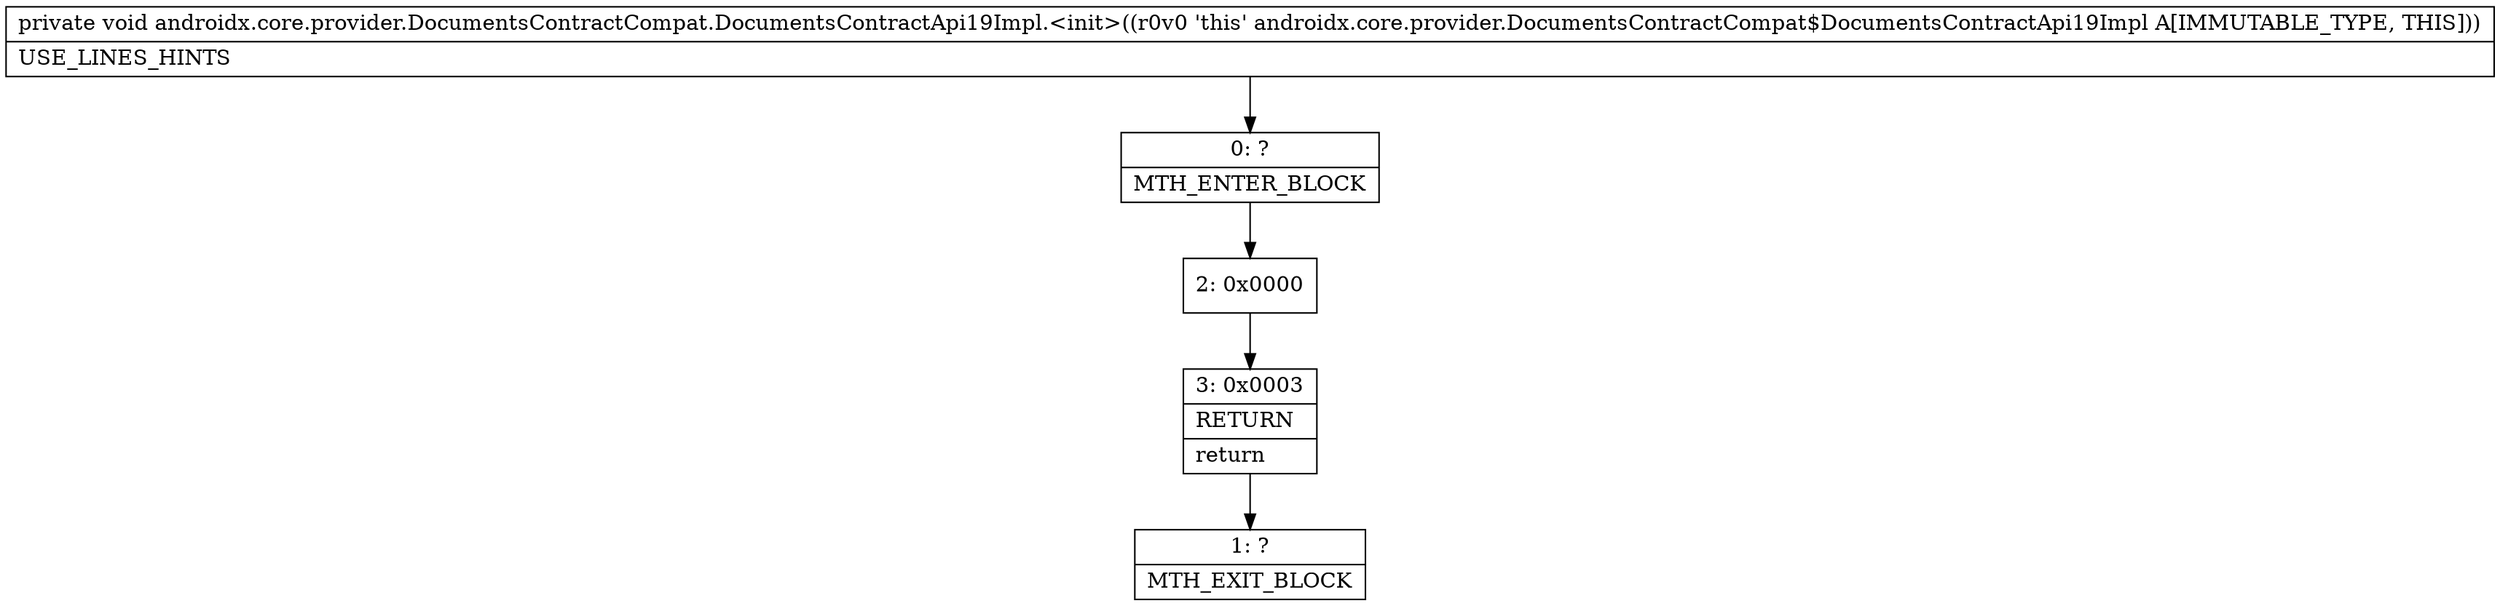 digraph "CFG forandroidx.core.provider.DocumentsContractCompat.DocumentsContractApi19Impl.\<init\>()V" {
Node_0 [shape=record,label="{0\:\ ?|MTH_ENTER_BLOCK\l}"];
Node_2 [shape=record,label="{2\:\ 0x0000}"];
Node_3 [shape=record,label="{3\:\ 0x0003|RETURN\l|return\l}"];
Node_1 [shape=record,label="{1\:\ ?|MTH_EXIT_BLOCK\l}"];
MethodNode[shape=record,label="{private void androidx.core.provider.DocumentsContractCompat.DocumentsContractApi19Impl.\<init\>((r0v0 'this' androidx.core.provider.DocumentsContractCompat$DocumentsContractApi19Impl A[IMMUTABLE_TYPE, THIS]))  | USE_LINES_HINTS\l}"];
MethodNode -> Node_0;Node_0 -> Node_2;
Node_2 -> Node_3;
Node_3 -> Node_1;
}

